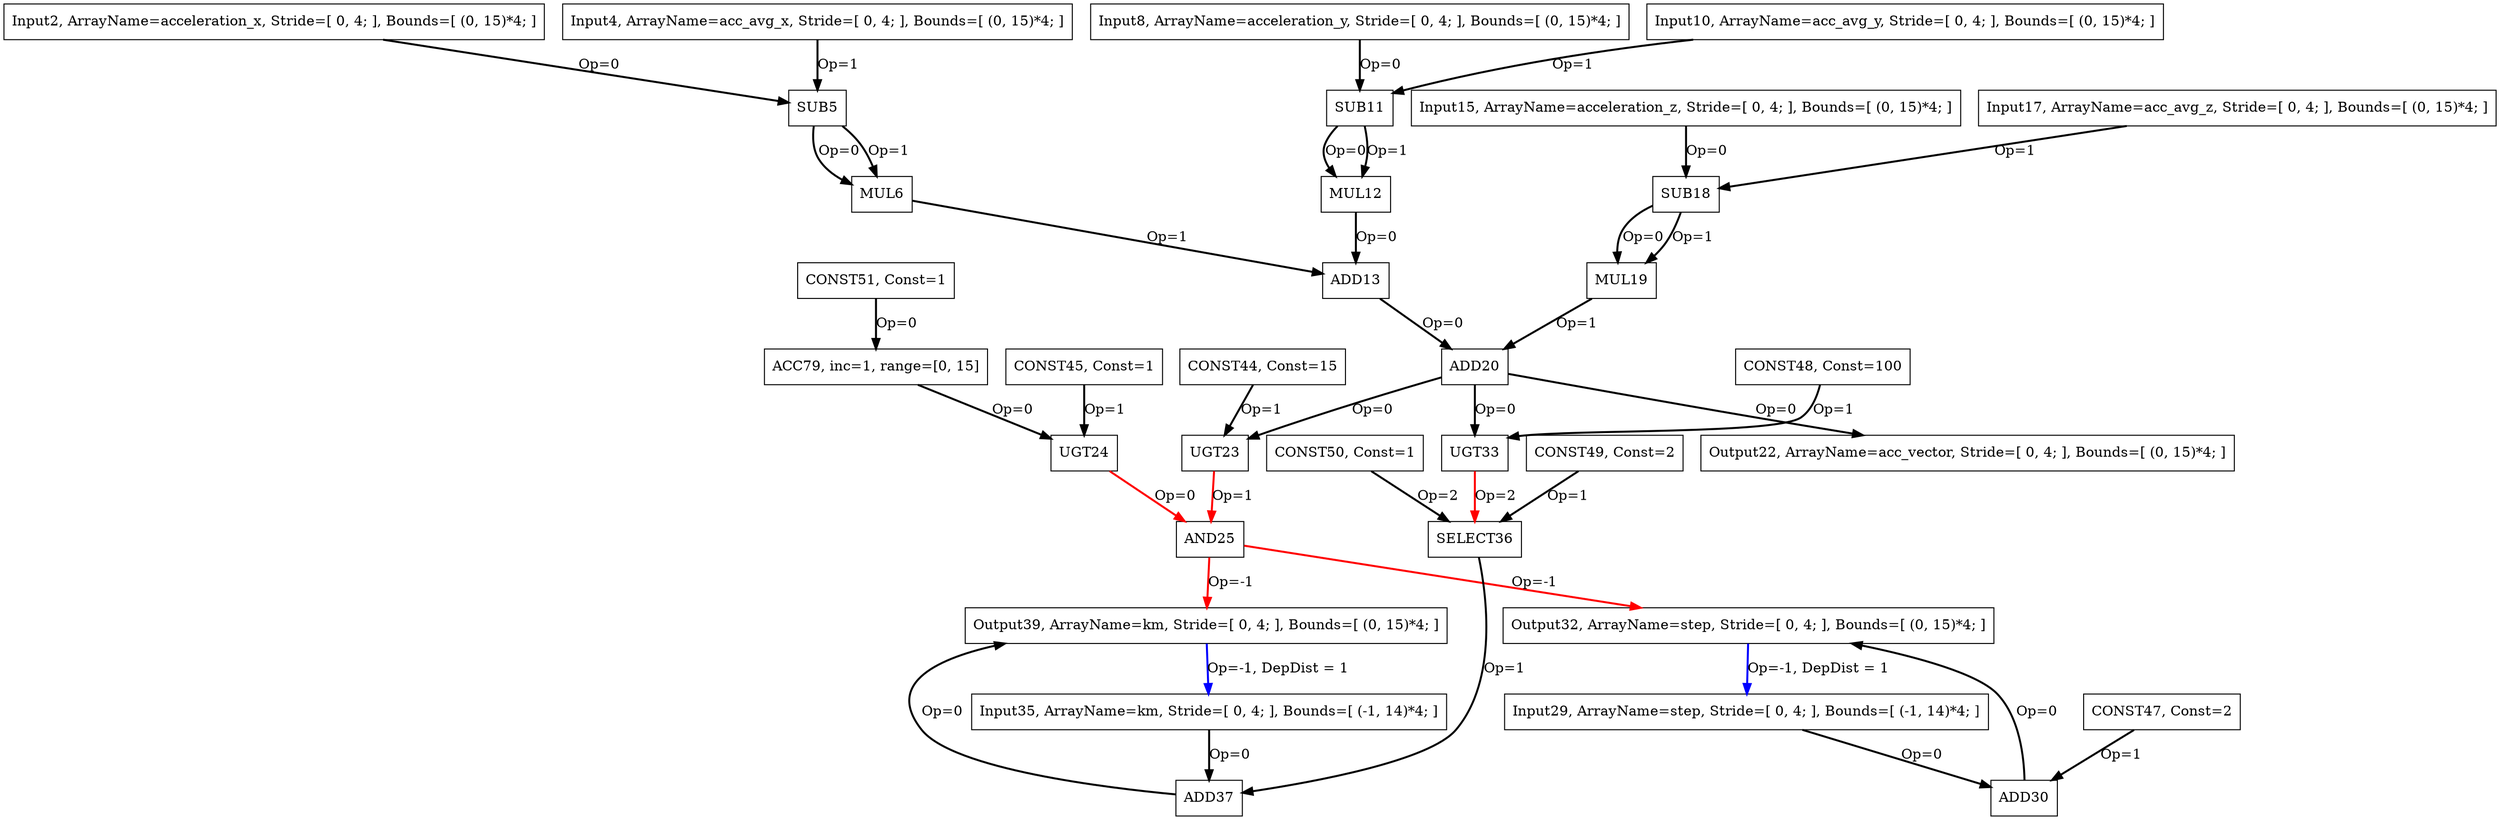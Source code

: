Digraph G {
Input2[label = "Input2, ArrayName=acceleration_x, Stride=[ 0, 4; ], Bounds=[ (0, 15)*4; ]", shape = box, color = black];
Input4[label = "Input4, ArrayName=acc_avg_x, Stride=[ 0, 4; ], Bounds=[ (0, 15)*4; ]", shape = box, color = black];
SUB5[label = "SUB5", shape = box, color = black];
MUL6[label = "MUL6", shape = box, color = black];
Input8[label = "Input8, ArrayName=acceleration_y, Stride=[ 0, 4; ], Bounds=[ (0, 15)*4; ]", shape = box, color = black];
Input10[label = "Input10, ArrayName=acc_avg_y, Stride=[ 0, 4; ], Bounds=[ (0, 15)*4; ]", shape = box, color = black];
SUB11[label = "SUB11", shape = box, color = black];
MUL12[label = "MUL12", shape = box, color = black];
ADD13[label = "ADD13", shape = box, color = black];
Input15[label = "Input15, ArrayName=acceleration_z, Stride=[ 0, 4; ], Bounds=[ (0, 15)*4; ]", shape = box, color = black];
Input17[label = "Input17, ArrayName=acc_avg_z, Stride=[ 0, 4; ], Bounds=[ (0, 15)*4; ]", shape = box, color = black];
SUB18[label = "SUB18", shape = box, color = black];
MUL19[label = "MUL19", shape = box, color = black];
ADD20[label = "ADD20", shape = box, color = black];
Output22[label = "Output22, ArrayName=acc_vector, Stride=[ 0, 4; ], Bounds=[ (0, 15)*4; ]", shape = box, color = black];
UGT23[label = "UGT23", shape = box, color = black];
UGT24[label = "UGT24", shape = box, color = black];
AND25[label = "AND25", shape = box, color = black];
Input29[label = "Input29, ArrayName=step, Stride=[ 0, 4; ], Bounds=[ (-1, 14)*4; ]", shape = box, color = black];
ADD30[label = "ADD30", shape = box, color = black];
Output32[label = "Output32, ArrayName=step, Stride=[ 0, 4; ], Bounds=[ (0, 15)*4; ]", shape = box, color = black];
UGT33[label = "UGT33", shape = box, color = black];
Input35[label = "Input35, ArrayName=km, Stride=[ 0, 4; ], Bounds=[ (-1, 14)*4; ]", shape = box, color = black];
SELECT36[label = "SELECT36", shape = box, color = black];
ADD37[label = "ADD37", shape = box, color = black];
Output39[label = "Output39, ArrayName=km, Stride=[ 0, 4; ], Bounds=[ (0, 15)*4; ]", shape = box, color = black];
CONST44[label = "CONST44, Const=15", shape = box, color = black];
CONST45[label = "CONST45, Const=1", shape = box, color = black];
CONST47[label = "CONST47, Const=2", shape = box, color = black];
CONST48[label = "CONST48, Const=100", shape = box, color = black];
CONST49[label = "CONST49, Const=2", shape = box, color = black];
CONST50[label = "CONST50, Const=1", shape = box, color = black];
CONST51[label = "CONST51, Const=1", shape = box, color = black];
ACC79[label = "ACC79, inc=1, range=[0, 15]", shape = box, color = black];
Input2 -> SUB5[color = black, style = bold, label = "Op=0"];
Input4 -> SUB5[color = black, style = bold, label = "Op=1"];
SUB5 -> MUL6[color = black, style = bold, label = "Op=0"];
SUB5 -> MUL6[color = black, style = bold, label = "Op=1"];
MUL6 -> ADD13[color = black, style = bold, label = "Op=1"];
Input8 -> SUB11[color = black, style = bold, label = "Op=0"];
Input10 -> SUB11[color = black, style = bold, label = "Op=1"];
SUB11 -> MUL12[color = black, style = bold, label = "Op=0"];
SUB11 -> MUL12[color = black, style = bold, label = "Op=1"];
MUL12 -> ADD13[color = black, style = bold, label = "Op=0"];
ADD13 -> ADD20[color = black, style = bold, label = "Op=0"];
Input15 -> SUB18[color = black, style = bold, label = "Op=0"];
Input17 -> SUB18[color = black, style = bold, label = "Op=1"];
SUB18 -> MUL19[color = black, style = bold, label = "Op=0"];
SUB18 -> MUL19[color = black, style = bold, label = "Op=1"];
MUL19 -> ADD20[color = black, style = bold, label = "Op=1"];
ADD20 -> UGT33[color = black, style = bold, label = "Op=0"];
ADD20 -> UGT23[color = black, style = bold, label = "Op=0"];
ADD20 -> Output22[color = black, style = bold, label = "Op=0"];
CONST44 -> UGT23[color = black, style = bold, label = "Op=1"];
UGT23 -> AND25[color = red, style = bold, label = "Op=1"];
CONST45 -> UGT24[color = black, style = bold, label = "Op=1"];
UGT24 -> AND25[color = red, style = bold, label = "Op=0"];
Input29 -> ADD30[color = black, style = bold, label = "Op=0"];
CONST47 -> ADD30[color = black, style = bold, label = "Op=1"];
ADD30 -> Output32[color = black, style = bold, label = "Op=0"];
CONST48 -> UGT33[color = black, style = bold, label = "Op=1"];
UGT33 -> SELECT36[color = red, style = bold, label = "Op=2"];
Input35 -> ADD37[color = black, style = bold, label = "Op=0"];
CONST49 -> SELECT36[color = black, style = bold, label = "Op=1"];
CONST50 -> SELECT36[color = black, style = bold, label = "Op=2"];
SELECT36 -> ADD37[color = black, style = bold, label = "Op=1"];
ADD37 -> Output39[color = black, style = bold, label = "Op=0"];
Output32 -> Input29[color = blue, style = bold, label = "Op=-1, DepDist = 1"];
Output39 -> Input35[color = blue, style = bold, label = "Op=-1, DepDist = 1"];
AND25 -> Output32[color = red, style = bold, label = "Op=-1"];
AND25 -> Output39[color = red, style = bold, label = "Op=-1"];
ACC79 -> UGT24[color = black, style = bold, label = "Op=0"];
CONST51 -> ACC79[color = black, style = bold, label = "Op=0"];
}
